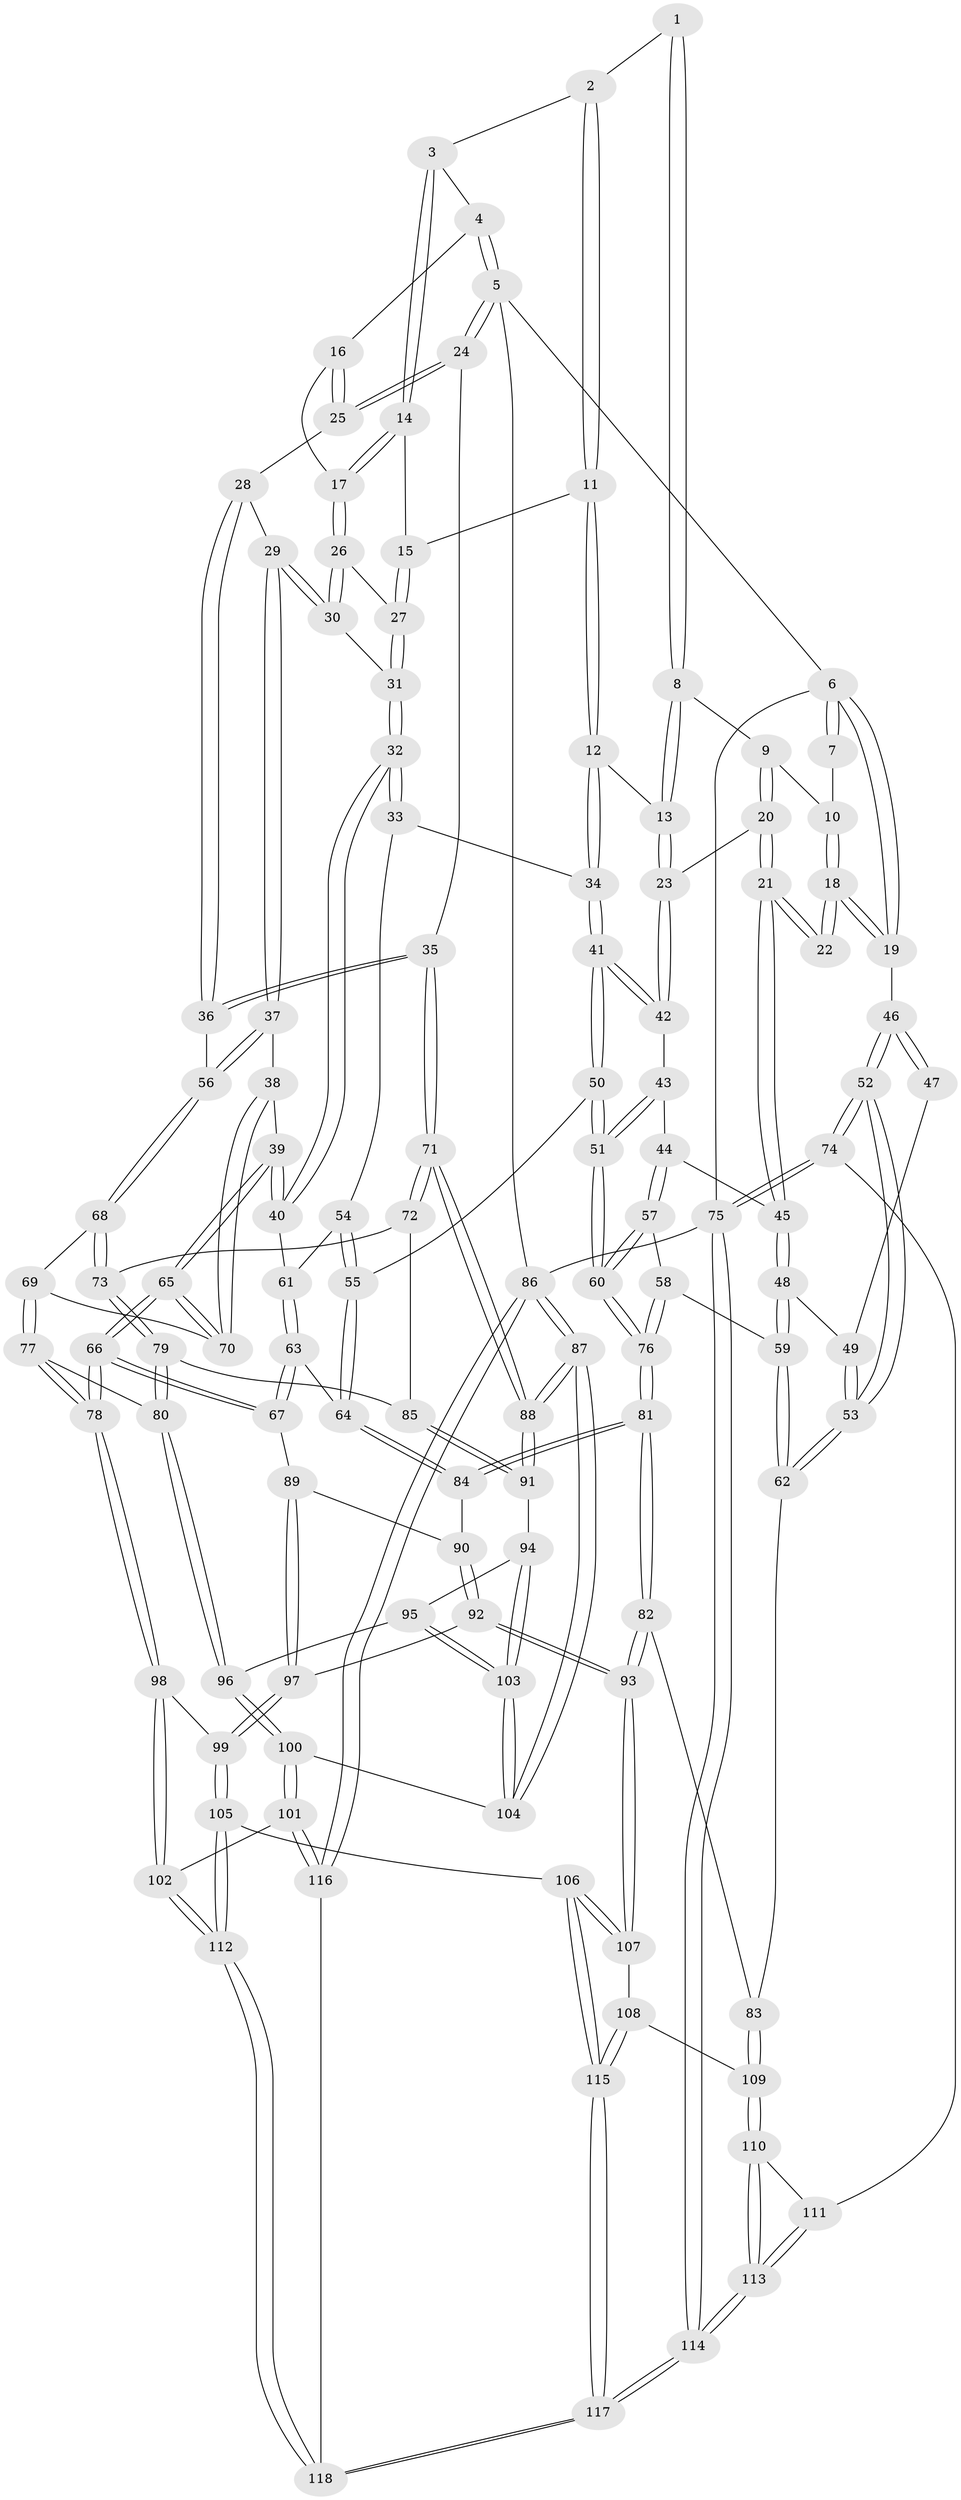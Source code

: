 // Generated by graph-tools (version 1.1) at 2025/17/03/09/25 04:17:01]
// undirected, 118 vertices, 292 edges
graph export_dot {
graph [start="1"]
  node [color=gray90,style=filled];
  1 [pos="+0.3812139504475311+0"];
  2 [pos="+0.5344454043565151+0"];
  3 [pos="+0.6384692803875324+0"];
  4 [pos="+0.9711301047096053+0"];
  5 [pos="+1+0"];
  6 [pos="+0+0"];
  7 [pos="+0.16072245805068644+0"];
  8 [pos="+0.3693045664170971+0"];
  9 [pos="+0.2620514175750515+0.13752031993656547"];
  10 [pos="+0.2200767618255248+0.12137555987885444"];
  11 [pos="+0.501703625568115+0.16168790470539912"];
  12 [pos="+0.440286773093527+0.2099681268268213"];
  13 [pos="+0.4235215431298363+0.21054737024296696"];
  14 [pos="+0.6717717811892595+0.04954971508379788"];
  15 [pos="+0.5756870004072668+0.15926619913691095"];
  16 [pos="+0.8509898947925215+0.1226317729050231"];
  17 [pos="+0.7743383274775978+0.1546698870037712"];
  18 [pos="+0.08821840966565646+0.19753232938781617"];
  19 [pos="+0+0.06142272279877303"];
  20 [pos="+0.3044244182047091+0.17112453566750324"];
  21 [pos="+0.1709336436618762+0.31582022064196497"];
  22 [pos="+0.14728272684283256+0.298811193609008"];
  23 [pos="+0.40477754437712865+0.21771403979812698"];
  24 [pos="+1+0.19444320378560628"];
  25 [pos="+0.9399255341951718+0.1980420464787651"];
  26 [pos="+0.7701533034500715+0.16188519185011294"];
  27 [pos="+0.6756191774491364+0.2252596880899985"];
  28 [pos="+0.9251128320964925+0.23062313991876018"];
  29 [pos="+0.8465855294928071+0.3518733815258601"];
  30 [pos="+0.8066629648240223+0.28668174633648386"];
  31 [pos="+0.668482229245088+0.2808555441409283"];
  32 [pos="+0.6414834058469767+0.3656684267857347"];
  33 [pos="+0.5544119823736067+0.34412441413736045"];
  34 [pos="+0.5486820236288419+0.3418662504723544"];
  35 [pos="+1+0.4355569521597091"];
  36 [pos="+1+0.40165342512979507"];
  37 [pos="+0.8444217208212135+0.39272329839040365"];
  38 [pos="+0.8039831529484046+0.4041283004416179"];
  39 [pos="+0.7186693465880674+0.4133968656045864"];
  40 [pos="+0.6492789161312388+0.3767761008067328"];
  41 [pos="+0.45502908216538546+0.42692788124094727"];
  42 [pos="+0.36866507783605695+0.28252350797183123"];
  43 [pos="+0.3529049560560334+0.2997623905845822"];
  44 [pos="+0.21083294925644464+0.35647524124510993"];
  45 [pos="+0.20521218288355658+0.35484721045653267"];
  46 [pos="+0+0.17011795037113325"];
  47 [pos="+0.08256702643185618+0.35386110245899793"];
  48 [pos="+0.1500604852306347+0.42744618776939386"];
  49 [pos="+0.06976052482069667+0.36951980215947083"];
  50 [pos="+0.41841432674670853+0.5156472657602802"];
  51 [pos="+0.3637008390786885+0.51905082010634"];
  52 [pos="+0+0.5903382075039594"];
  53 [pos="+0+0.584029718867904"];
  54 [pos="+0.5244146583700716+0.46000622517489903"];
  55 [pos="+0.4450793871415193+0.5285254512046909"];
  56 [pos="+0.8480441745206294+0.39502971084001753"];
  57 [pos="+0.2789220811473084+0.4733742992448341"];
  58 [pos="+0.17233531962381848+0.5219541342883864"];
  59 [pos="+0.08757756703819203+0.5102311730342173"];
  60 [pos="+0.3625361354630546+0.5195649255294684"];
  61 [pos="+0.6045028192581502+0.45381540779129637"];
  62 [pos="+0+0.5835741042814238"];
  63 [pos="+0.5565950510100716+0.5990451821278081"];
  64 [pos="+0.5255162140270014+0.5884073544802908"];
  65 [pos="+0.6996330402604493+0.5931959485021288"];
  66 [pos="+0.6727872039976104+0.660969458524433"];
  67 [pos="+0.5895722984668056+0.6295122209567423"];
  68 [pos="+0.8872975481127268+0.546231074252936"];
  69 [pos="+0.8494311785933555+0.554034561284712"];
  70 [pos="+0.7917358018921573+0.5406176529719012"];
  71 [pos="+1+0.6172539259177116"];
  72 [pos="+0.979121877314013+0.5993721121388794"];
  73 [pos="+0.9148536590911384+0.5740762825858028"];
  74 [pos="+0+0.6396041781411489"];
  75 [pos="+0+1"];
  76 [pos="+0.2873226695945767+0.6632710435000945"];
  77 [pos="+0.7080515172006884+0.6746178145235808"];
  78 [pos="+0.6764134055991138+0.6658227037642028"];
  79 [pos="+0.7880839805714318+0.6790411974784892"];
  80 [pos="+0.7315215343079552+0.6849523582370899"];
  81 [pos="+0.283187198992207+0.6810307420287354"];
  82 [pos="+0.28274384176766054+0.6815660518839592"];
  83 [pos="+0.24743674993704315+0.710211622620677"];
  84 [pos="+0.40594851637987317+0.7018128409040166"];
  85 [pos="+0.8716848085381748+0.7054757874074258"];
  86 [pos="+1+1"];
  87 [pos="+1+1"];
  88 [pos="+1+0.9173307743039766"];
  89 [pos="+0.5088443383414922+0.7237530998066087"];
  90 [pos="+0.40940015132786317+0.7051888866083972"];
  91 [pos="+0.9157237059881178+0.7796794571206871"];
  92 [pos="+0.44596557839750284+0.7926885326828117"];
  93 [pos="+0.42404477352024017+0.833979633721183"];
  94 [pos="+0.8693463767732197+0.7936461828066069"];
  95 [pos="+0.773831451004367+0.7530803473131972"];
  96 [pos="+0.7682610507294312+0.7471268729542984"];
  97 [pos="+0.4985009965764688+0.76832449745664"];
  98 [pos="+0.6471814518342205+0.762613774714794"];
  99 [pos="+0.5467179162544917+0.8096989812837342"];
  100 [pos="+0.7305693417135043+0.8922864432794413"];
  101 [pos="+0.7122932828734957+0.9005553895042105"];
  102 [pos="+0.6650986911047024+0.8589640490005227"];
  103 [pos="+0.8115290724623808+0.8749864551505412"];
  104 [pos="+0.8114901527615632+0.8751908789282068"];
  105 [pos="+0.5138447235404535+0.9236341580268912"];
  106 [pos="+0.4507069035814709+0.8917665113670344"];
  107 [pos="+0.4222088967421183+0.8516815444840848"];
  108 [pos="+0.27435126103612967+0.8629141502274525"];
  109 [pos="+0.22526147734427643+0.8414110972115852"];
  110 [pos="+0.21785821106734096+0.8476854921449489"];
  111 [pos="+0+0.7707458729413776"];
  112 [pos="+0.5199072031289285+0.9314657493672753"];
  113 [pos="+0.12048921538537025+1"];
  114 [pos="+0.026431636739293603+1"];
  115 [pos="+0.3513321965826762+0.974971480184022"];
  116 [pos="+0.6951087971636964+1"];
  117 [pos="+0.33466992660877154+1"];
  118 [pos="+0.5690673531512827+1"];
  1 -- 2;
  1 -- 8;
  1 -- 8;
  2 -- 3;
  2 -- 11;
  2 -- 11;
  3 -- 4;
  3 -- 14;
  3 -- 14;
  4 -- 5;
  4 -- 5;
  4 -- 16;
  5 -- 6;
  5 -- 24;
  5 -- 24;
  5 -- 86;
  6 -- 7;
  6 -- 7;
  6 -- 19;
  6 -- 19;
  6 -- 75;
  7 -- 10;
  8 -- 9;
  8 -- 13;
  8 -- 13;
  9 -- 10;
  9 -- 20;
  9 -- 20;
  10 -- 18;
  10 -- 18;
  11 -- 12;
  11 -- 12;
  11 -- 15;
  12 -- 13;
  12 -- 34;
  12 -- 34;
  13 -- 23;
  13 -- 23;
  14 -- 15;
  14 -- 17;
  14 -- 17;
  15 -- 27;
  15 -- 27;
  16 -- 17;
  16 -- 25;
  16 -- 25;
  17 -- 26;
  17 -- 26;
  18 -- 19;
  18 -- 19;
  18 -- 22;
  18 -- 22;
  19 -- 46;
  20 -- 21;
  20 -- 21;
  20 -- 23;
  21 -- 22;
  21 -- 22;
  21 -- 45;
  21 -- 45;
  23 -- 42;
  23 -- 42;
  24 -- 25;
  24 -- 25;
  24 -- 35;
  25 -- 28;
  26 -- 27;
  26 -- 30;
  26 -- 30;
  27 -- 31;
  27 -- 31;
  28 -- 29;
  28 -- 36;
  28 -- 36;
  29 -- 30;
  29 -- 30;
  29 -- 37;
  29 -- 37;
  30 -- 31;
  31 -- 32;
  31 -- 32;
  32 -- 33;
  32 -- 33;
  32 -- 40;
  32 -- 40;
  33 -- 34;
  33 -- 54;
  34 -- 41;
  34 -- 41;
  35 -- 36;
  35 -- 36;
  35 -- 71;
  35 -- 71;
  36 -- 56;
  37 -- 38;
  37 -- 56;
  37 -- 56;
  38 -- 39;
  38 -- 70;
  38 -- 70;
  39 -- 40;
  39 -- 40;
  39 -- 65;
  39 -- 65;
  40 -- 61;
  41 -- 42;
  41 -- 42;
  41 -- 50;
  41 -- 50;
  42 -- 43;
  43 -- 44;
  43 -- 51;
  43 -- 51;
  44 -- 45;
  44 -- 57;
  44 -- 57;
  45 -- 48;
  45 -- 48;
  46 -- 47;
  46 -- 47;
  46 -- 52;
  46 -- 52;
  47 -- 49;
  48 -- 49;
  48 -- 59;
  48 -- 59;
  49 -- 53;
  49 -- 53;
  50 -- 51;
  50 -- 51;
  50 -- 55;
  51 -- 60;
  51 -- 60;
  52 -- 53;
  52 -- 53;
  52 -- 74;
  52 -- 74;
  53 -- 62;
  53 -- 62;
  54 -- 55;
  54 -- 55;
  54 -- 61;
  55 -- 64;
  55 -- 64;
  56 -- 68;
  56 -- 68;
  57 -- 58;
  57 -- 60;
  57 -- 60;
  58 -- 59;
  58 -- 76;
  58 -- 76;
  59 -- 62;
  59 -- 62;
  60 -- 76;
  60 -- 76;
  61 -- 63;
  61 -- 63;
  62 -- 83;
  63 -- 64;
  63 -- 67;
  63 -- 67;
  64 -- 84;
  64 -- 84;
  65 -- 66;
  65 -- 66;
  65 -- 70;
  65 -- 70;
  66 -- 67;
  66 -- 67;
  66 -- 78;
  66 -- 78;
  67 -- 89;
  68 -- 69;
  68 -- 73;
  68 -- 73;
  69 -- 70;
  69 -- 77;
  69 -- 77;
  71 -- 72;
  71 -- 72;
  71 -- 88;
  71 -- 88;
  72 -- 73;
  72 -- 85;
  73 -- 79;
  73 -- 79;
  74 -- 75;
  74 -- 75;
  74 -- 111;
  75 -- 114;
  75 -- 114;
  75 -- 86;
  76 -- 81;
  76 -- 81;
  77 -- 78;
  77 -- 78;
  77 -- 80;
  78 -- 98;
  78 -- 98;
  79 -- 80;
  79 -- 80;
  79 -- 85;
  80 -- 96;
  80 -- 96;
  81 -- 82;
  81 -- 82;
  81 -- 84;
  81 -- 84;
  82 -- 83;
  82 -- 93;
  82 -- 93;
  83 -- 109;
  83 -- 109;
  84 -- 90;
  85 -- 91;
  85 -- 91;
  86 -- 87;
  86 -- 87;
  86 -- 116;
  86 -- 116;
  87 -- 88;
  87 -- 88;
  87 -- 104;
  87 -- 104;
  88 -- 91;
  88 -- 91;
  89 -- 90;
  89 -- 97;
  89 -- 97;
  90 -- 92;
  90 -- 92;
  91 -- 94;
  92 -- 93;
  92 -- 93;
  92 -- 97;
  93 -- 107;
  93 -- 107;
  94 -- 95;
  94 -- 103;
  94 -- 103;
  95 -- 96;
  95 -- 103;
  95 -- 103;
  96 -- 100;
  96 -- 100;
  97 -- 99;
  97 -- 99;
  98 -- 99;
  98 -- 102;
  98 -- 102;
  99 -- 105;
  99 -- 105;
  100 -- 101;
  100 -- 101;
  100 -- 104;
  101 -- 102;
  101 -- 116;
  101 -- 116;
  102 -- 112;
  102 -- 112;
  103 -- 104;
  103 -- 104;
  105 -- 106;
  105 -- 112;
  105 -- 112;
  106 -- 107;
  106 -- 107;
  106 -- 115;
  106 -- 115;
  107 -- 108;
  108 -- 109;
  108 -- 115;
  108 -- 115;
  109 -- 110;
  109 -- 110;
  110 -- 111;
  110 -- 113;
  110 -- 113;
  111 -- 113;
  111 -- 113;
  112 -- 118;
  112 -- 118;
  113 -- 114;
  113 -- 114;
  114 -- 117;
  114 -- 117;
  115 -- 117;
  115 -- 117;
  116 -- 118;
  117 -- 118;
  117 -- 118;
}
